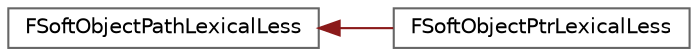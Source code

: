 digraph "Graphical Class Hierarchy"
{
 // INTERACTIVE_SVG=YES
 // LATEX_PDF_SIZE
  bgcolor="transparent";
  edge [fontname=Helvetica,fontsize=10,labelfontname=Helvetica,labelfontsize=10];
  node [fontname=Helvetica,fontsize=10,shape=box,height=0.2,width=0.4];
  rankdir="LR";
  Node0 [id="Node000000",label="FSoftObjectPathLexicalLess",height=0.2,width=0.4,color="grey40", fillcolor="white", style="filled",URL="$df/df8/structFSoftObjectPathLexicalLess.html",tooltip="Slow alphabetical order that is stable / deterministic over process runs."];
  Node0 -> Node1 [id="edge5123_Node000000_Node000001",dir="back",color="firebrick4",style="solid",tooltip=" "];
  Node1 [id="Node000001",label="FSoftObjectPtrLexicalLess",height=0.2,width=0.4,color="grey40", fillcolor="white", style="filled",URL="$d0/dfc/structFSoftObjectPtrLexicalLess.html",tooltip="Slow alphabetical order that is stable / deterministic over process runs."];
}
